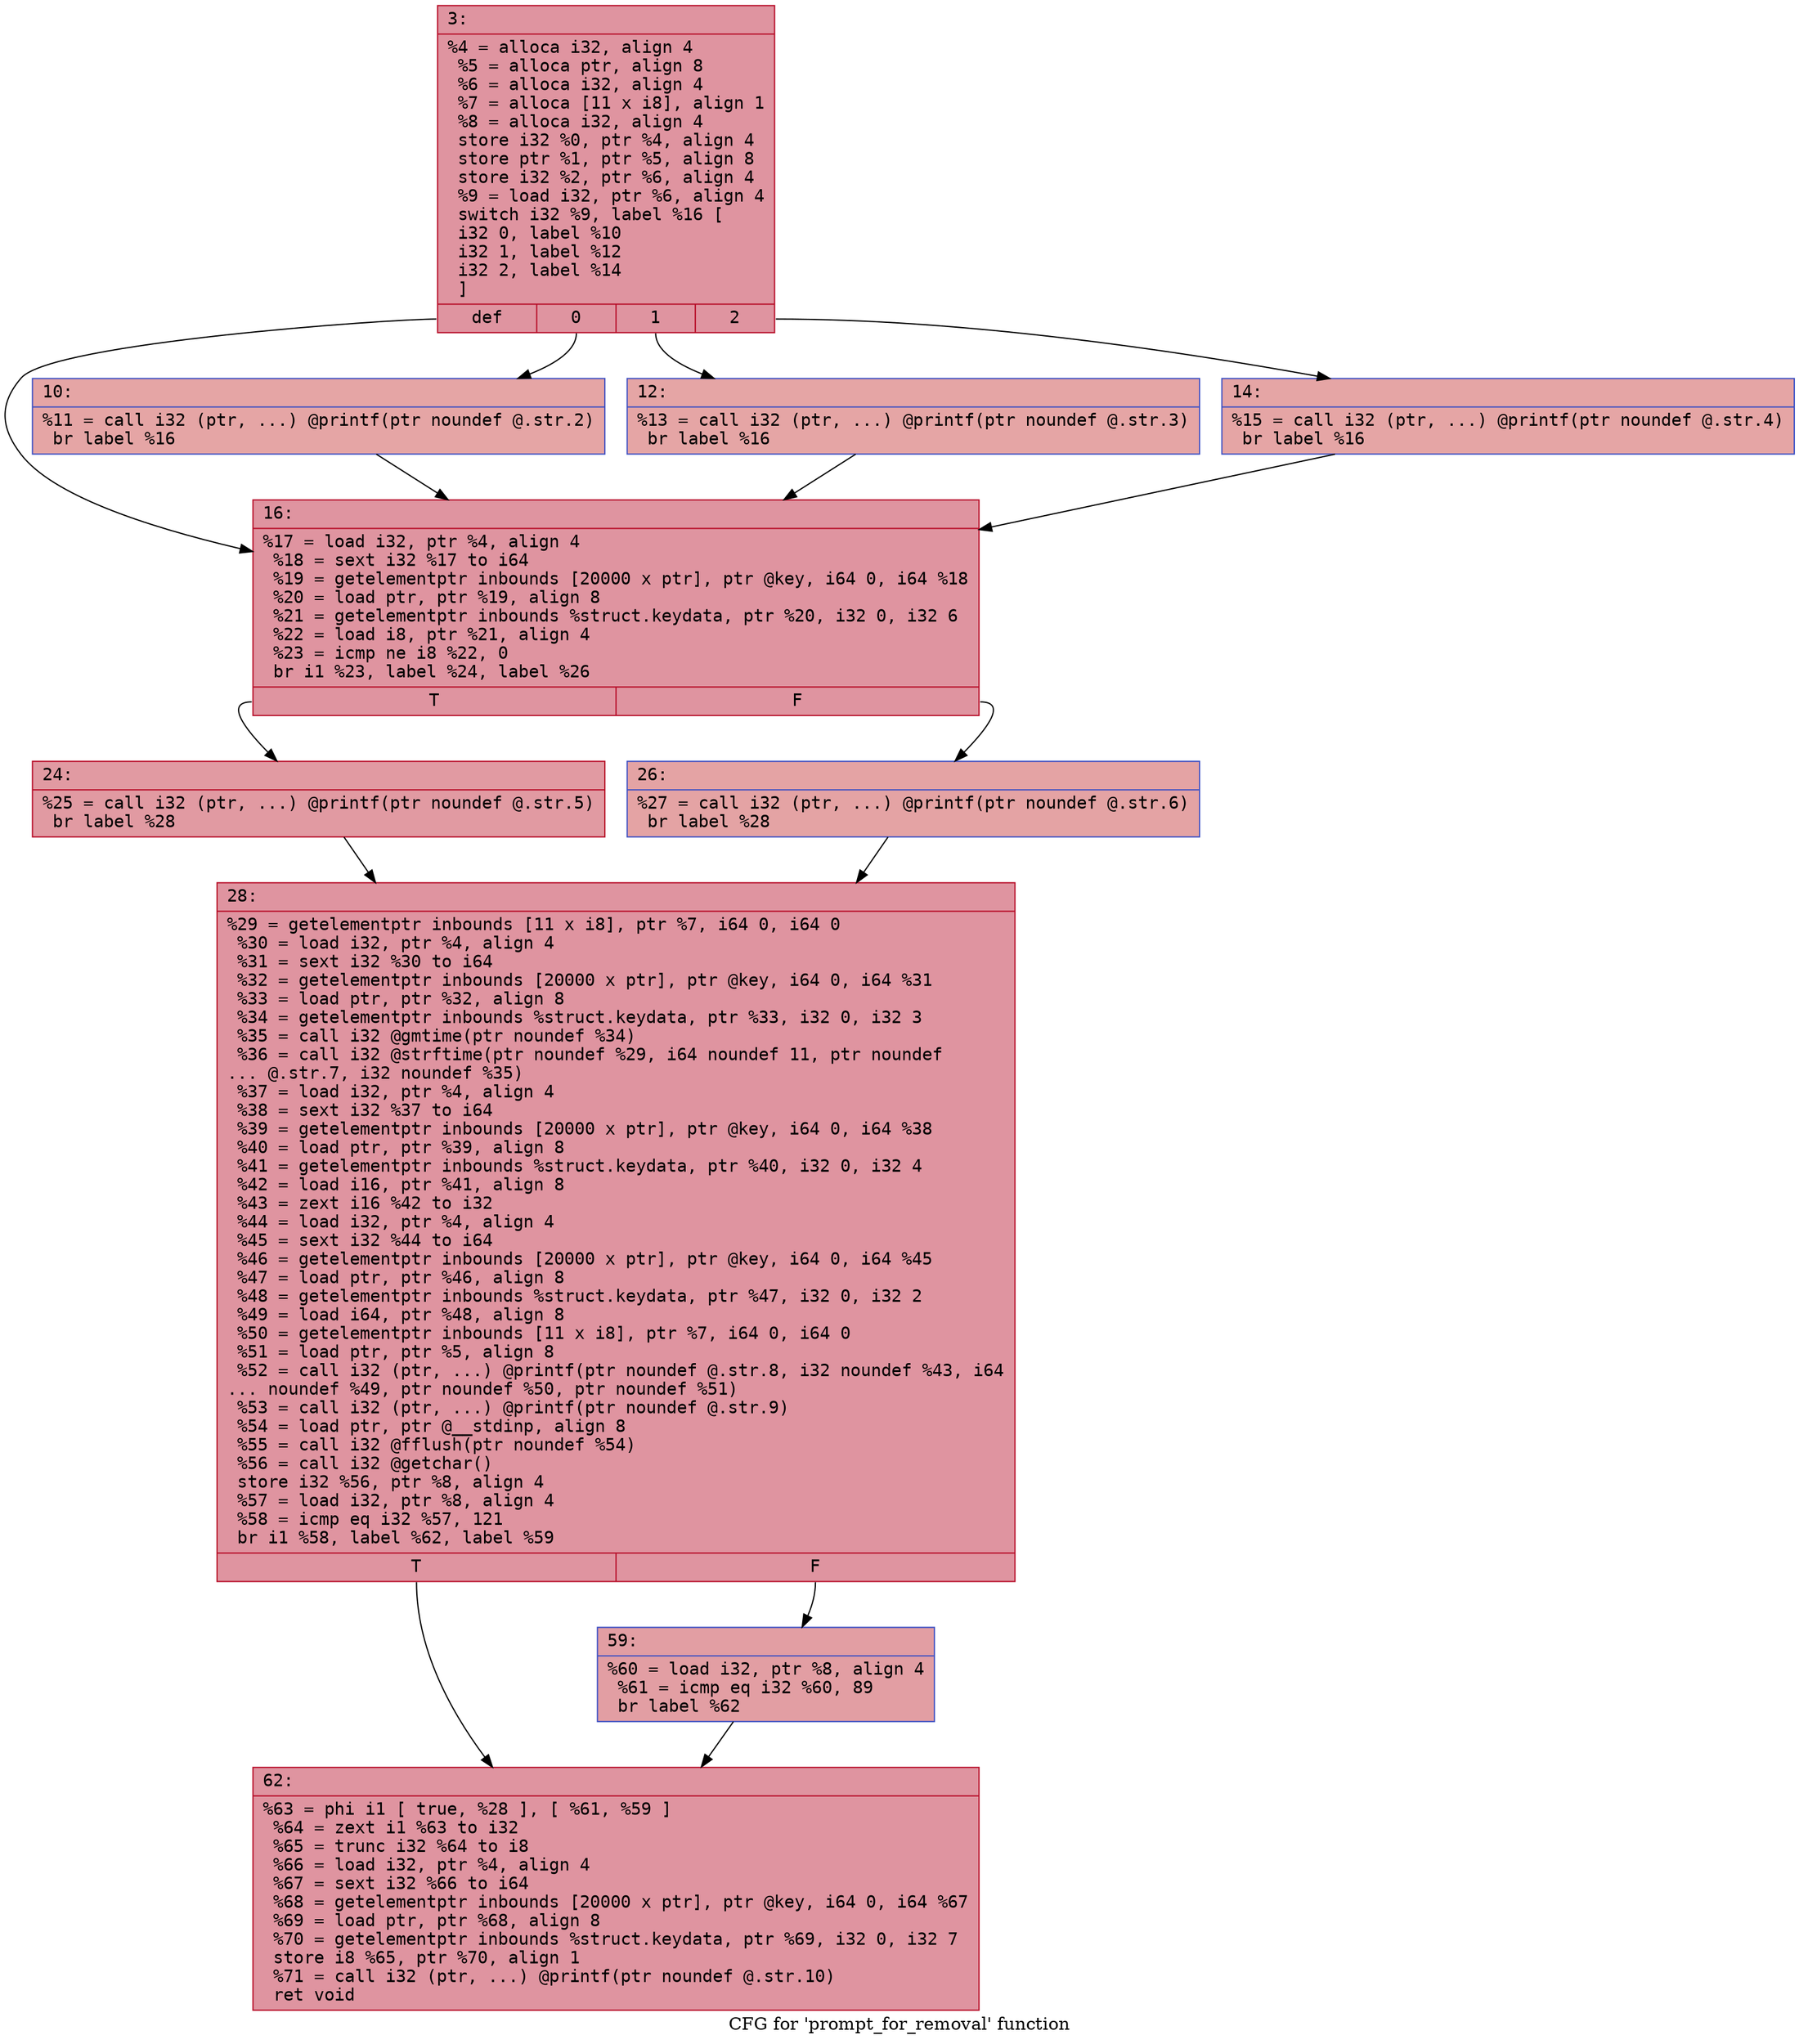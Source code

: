 digraph "CFG for 'prompt_for_removal' function" {
	label="CFG for 'prompt_for_removal' function";

	Node0x600003ee7480 [shape=record,color="#b70d28ff", style=filled, fillcolor="#b70d2870" fontname="Courier",label="{3:\l|  %4 = alloca i32, align 4\l  %5 = alloca ptr, align 8\l  %6 = alloca i32, align 4\l  %7 = alloca [11 x i8], align 1\l  %8 = alloca i32, align 4\l  store i32 %0, ptr %4, align 4\l  store ptr %1, ptr %5, align 8\l  store i32 %2, ptr %6, align 4\l  %9 = load i32, ptr %6, align 4\l  switch i32 %9, label %16 [\l    i32 0, label %10\l    i32 1, label %12\l    i32 2, label %14\l  ]\l|{<s0>def|<s1>0|<s2>1|<s3>2}}"];
	Node0x600003ee7480:s0 -> Node0x600003ee75c0[tooltip="3 -> 16\nProbability 25.00%" ];
	Node0x600003ee7480:s1 -> Node0x600003ee74d0[tooltip="3 -> 10\nProbability 25.00%" ];
	Node0x600003ee7480:s2 -> Node0x600003ee7520[tooltip="3 -> 12\nProbability 25.00%" ];
	Node0x600003ee7480:s3 -> Node0x600003ee7570[tooltip="3 -> 14\nProbability 25.00%" ];
	Node0x600003ee74d0 [shape=record,color="#3d50c3ff", style=filled, fillcolor="#c5333470" fontname="Courier",label="{10:\l|  %11 = call i32 (ptr, ...) @printf(ptr noundef @.str.2)\l  br label %16\l}"];
	Node0x600003ee74d0 -> Node0x600003ee75c0[tooltip="10 -> 16\nProbability 100.00%" ];
	Node0x600003ee7520 [shape=record,color="#3d50c3ff", style=filled, fillcolor="#c5333470" fontname="Courier",label="{12:\l|  %13 = call i32 (ptr, ...) @printf(ptr noundef @.str.3)\l  br label %16\l}"];
	Node0x600003ee7520 -> Node0x600003ee75c0[tooltip="12 -> 16\nProbability 100.00%" ];
	Node0x600003ee7570 [shape=record,color="#3d50c3ff", style=filled, fillcolor="#c5333470" fontname="Courier",label="{14:\l|  %15 = call i32 (ptr, ...) @printf(ptr noundef @.str.4)\l  br label %16\l}"];
	Node0x600003ee7570 -> Node0x600003ee75c0[tooltip="14 -> 16\nProbability 100.00%" ];
	Node0x600003ee75c0 [shape=record,color="#b70d28ff", style=filled, fillcolor="#b70d2870" fontname="Courier",label="{16:\l|  %17 = load i32, ptr %4, align 4\l  %18 = sext i32 %17 to i64\l  %19 = getelementptr inbounds [20000 x ptr], ptr @key, i64 0, i64 %18\l  %20 = load ptr, ptr %19, align 8\l  %21 = getelementptr inbounds %struct.keydata, ptr %20, i32 0, i32 6\l  %22 = load i8, ptr %21, align 4\l  %23 = icmp ne i8 %22, 0\l  br i1 %23, label %24, label %26\l|{<s0>T|<s1>F}}"];
	Node0x600003ee75c0:s0 -> Node0x600003ee7610[tooltip="16 -> 24\nProbability 62.50%" ];
	Node0x600003ee75c0:s1 -> Node0x600003ee7660[tooltip="16 -> 26\nProbability 37.50%" ];
	Node0x600003ee7610 [shape=record,color="#b70d28ff", style=filled, fillcolor="#bb1b2c70" fontname="Courier",label="{24:\l|  %25 = call i32 (ptr, ...) @printf(ptr noundef @.str.5)\l  br label %28\l}"];
	Node0x600003ee7610 -> Node0x600003ee76b0[tooltip="24 -> 28\nProbability 100.00%" ];
	Node0x600003ee7660 [shape=record,color="#3d50c3ff", style=filled, fillcolor="#c32e3170" fontname="Courier",label="{26:\l|  %27 = call i32 (ptr, ...) @printf(ptr noundef @.str.6)\l  br label %28\l}"];
	Node0x600003ee7660 -> Node0x600003ee76b0[tooltip="26 -> 28\nProbability 100.00%" ];
	Node0x600003ee76b0 [shape=record,color="#b70d28ff", style=filled, fillcolor="#b70d2870" fontname="Courier",label="{28:\l|  %29 = getelementptr inbounds [11 x i8], ptr %7, i64 0, i64 0\l  %30 = load i32, ptr %4, align 4\l  %31 = sext i32 %30 to i64\l  %32 = getelementptr inbounds [20000 x ptr], ptr @key, i64 0, i64 %31\l  %33 = load ptr, ptr %32, align 8\l  %34 = getelementptr inbounds %struct.keydata, ptr %33, i32 0, i32 3\l  %35 = call i32 @gmtime(ptr noundef %34)\l  %36 = call i32 @strftime(ptr noundef %29, i64 noundef 11, ptr noundef\l... @.str.7, i32 noundef %35)\l  %37 = load i32, ptr %4, align 4\l  %38 = sext i32 %37 to i64\l  %39 = getelementptr inbounds [20000 x ptr], ptr @key, i64 0, i64 %38\l  %40 = load ptr, ptr %39, align 8\l  %41 = getelementptr inbounds %struct.keydata, ptr %40, i32 0, i32 4\l  %42 = load i16, ptr %41, align 8\l  %43 = zext i16 %42 to i32\l  %44 = load i32, ptr %4, align 4\l  %45 = sext i32 %44 to i64\l  %46 = getelementptr inbounds [20000 x ptr], ptr @key, i64 0, i64 %45\l  %47 = load ptr, ptr %46, align 8\l  %48 = getelementptr inbounds %struct.keydata, ptr %47, i32 0, i32 2\l  %49 = load i64, ptr %48, align 8\l  %50 = getelementptr inbounds [11 x i8], ptr %7, i64 0, i64 0\l  %51 = load ptr, ptr %5, align 8\l  %52 = call i32 (ptr, ...) @printf(ptr noundef @.str.8, i32 noundef %43, i64\l... noundef %49, ptr noundef %50, ptr noundef %51)\l  %53 = call i32 (ptr, ...) @printf(ptr noundef @.str.9)\l  %54 = load ptr, ptr @__stdinp, align 8\l  %55 = call i32 @fflush(ptr noundef %54)\l  %56 = call i32 @getchar()\l  store i32 %56, ptr %8, align 4\l  %57 = load i32, ptr %8, align 4\l  %58 = icmp eq i32 %57, 121\l  br i1 %58, label %62, label %59\l|{<s0>T|<s1>F}}"];
	Node0x600003ee76b0:s0 -> Node0x600003ee7750[tooltip="28 -> 62\nProbability 50.00%" ];
	Node0x600003ee76b0:s1 -> Node0x600003ee7700[tooltip="28 -> 59\nProbability 50.00%" ];
	Node0x600003ee7700 [shape=record,color="#3d50c3ff", style=filled, fillcolor="#be242e70" fontname="Courier",label="{59:\l|  %60 = load i32, ptr %8, align 4\l  %61 = icmp eq i32 %60, 89\l  br label %62\l}"];
	Node0x600003ee7700 -> Node0x600003ee7750[tooltip="59 -> 62\nProbability 100.00%" ];
	Node0x600003ee7750 [shape=record,color="#b70d28ff", style=filled, fillcolor="#b70d2870" fontname="Courier",label="{62:\l|  %63 = phi i1 [ true, %28 ], [ %61, %59 ]\l  %64 = zext i1 %63 to i32\l  %65 = trunc i32 %64 to i8\l  %66 = load i32, ptr %4, align 4\l  %67 = sext i32 %66 to i64\l  %68 = getelementptr inbounds [20000 x ptr], ptr @key, i64 0, i64 %67\l  %69 = load ptr, ptr %68, align 8\l  %70 = getelementptr inbounds %struct.keydata, ptr %69, i32 0, i32 7\l  store i8 %65, ptr %70, align 1\l  %71 = call i32 (ptr, ...) @printf(ptr noundef @.str.10)\l  ret void\l}"];
}
